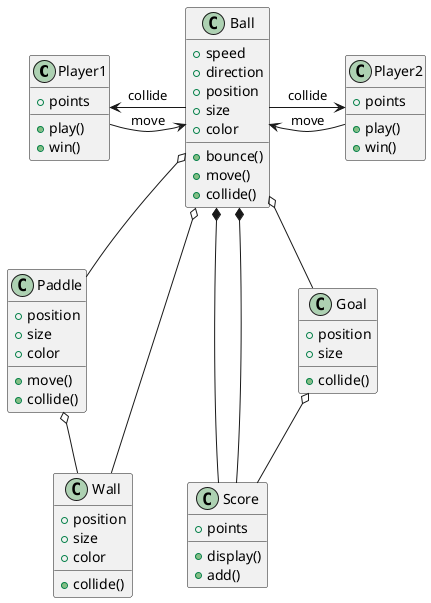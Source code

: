@startuml pong
class Player1 {
  +points
  +play()
  +win()
}

class Player2 {
  +points
  +play()
  +win()
}

class Ball {
  +speed
  +direction
  +position
  +size
  +color
  +bounce()
  +move()
  +collide()
}

class Paddle {
  +position
  +size
  +color
  +move()
  +collide()
}

class Wall {
  +position
  +size
  +color
  +collide()
}

class Score {
  +points
  +display()
  +add()
}

class Goal {
  +position
  +size
  +collide()
}

Ball o-- Paddle
Ball o-- Wall
Ball *-- Score
Ball o-- Goal
Goal o-- Score
Ball *-- Score
Paddle o-- Wall
Player1 -> Ball: move
Ball -> Player2: collide
Ball -> Player1: collide
Player2 -> Ball: move

@enduml